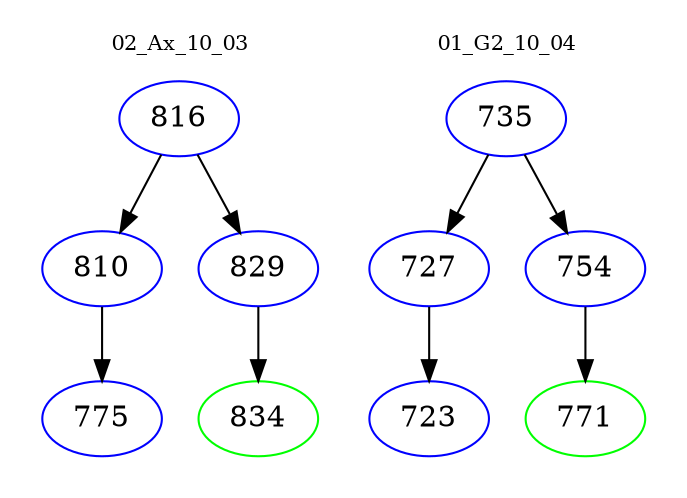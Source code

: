 digraph{
subgraph cluster_0 {
color = white
label = "02_Ax_10_03";
fontsize=10;
T0_816 [label="816", color="blue"]
T0_816 -> T0_810 [color="black"]
T0_810 [label="810", color="blue"]
T0_810 -> T0_775 [color="black"]
T0_775 [label="775", color="blue"]
T0_816 -> T0_829 [color="black"]
T0_829 [label="829", color="blue"]
T0_829 -> T0_834 [color="black"]
T0_834 [label="834", color="green"]
}
subgraph cluster_1 {
color = white
label = "01_G2_10_04";
fontsize=10;
T1_735 [label="735", color="blue"]
T1_735 -> T1_727 [color="black"]
T1_727 [label="727", color="blue"]
T1_727 -> T1_723 [color="black"]
T1_723 [label="723", color="blue"]
T1_735 -> T1_754 [color="black"]
T1_754 [label="754", color="blue"]
T1_754 -> T1_771 [color="black"]
T1_771 [label="771", color="green"]
}
}
